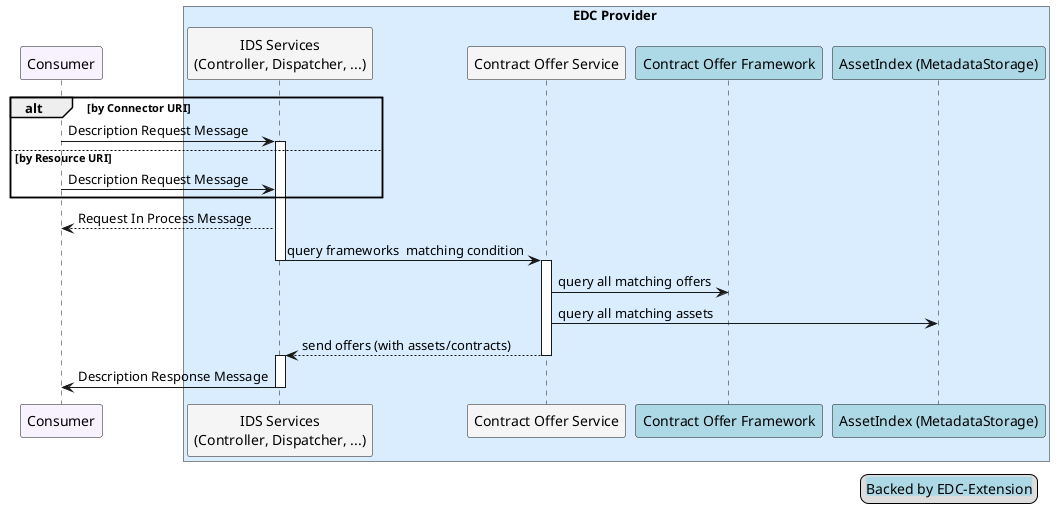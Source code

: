 @startuml

skinParam NoteBackgroundColor WhiteSmoke
skinParam NoteFontColor Black
skinParam ParticipantBackgroundColor WhiteSmoke
skinParam ActorBackgroundColor WhiteSmoke
skinParam AgentBackgroundColor White
skinParam AgentBorderColor SkyBlue
skinparam shadowing false

!define ConsumerColor f8f2ff
!define ProviderColor d9edff
!define WarningColor Business
!define LeadColor Technology

legend right
 <back:#lightblue>Backed by EDC-Extension</back>
end legend

participant Consumer as "Consumer" #ConsumerColor

box EDC Provider #ProviderColor
    participant IDS as "IDS Services\n(Controller, Dispatcher, ...)"
    participant Service as "Contract Offer Service"
    participant Framework as "Contract Offer Framework" #lightblue
    participant AssetIndex as "AssetIndex (MetadataStorage)" #lightblue
end box

alt by Connector URI
    Consumer -> IDS ++: Description Request Message
else by Resource URI
    Consumer -> IDS: Description Request Message
end

IDS --> Consumer: Request In Process Message

IDS -> Service --++: query frameworks  matching condition
    Service -> Framework : query all matching offers
    Service -> AssetIndex : query all matching assets
return send offers (with assets/contracts)

activate IDS
IDS -> Consumer --: Description Response Message

@enduml